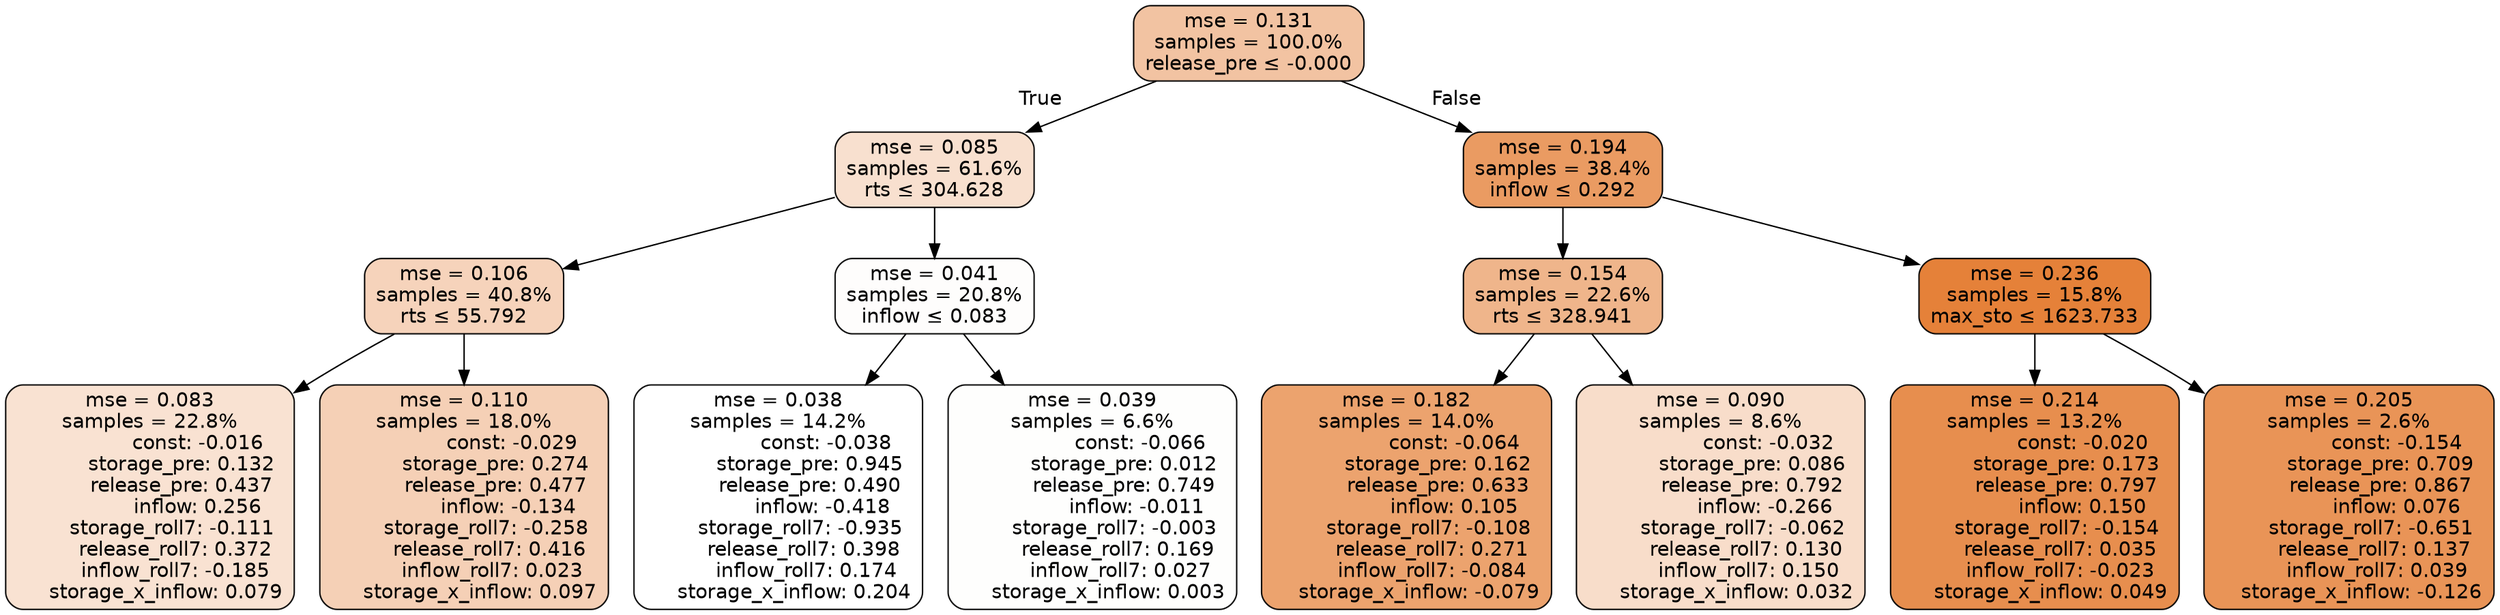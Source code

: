 digraph tree {
bgcolor="transparent"
node [shape=rectangle, style="filled, rounded", color="black", fontname=helvetica] ;
edge [fontname=helvetica] ;
	"0" [label="mse = 0.131
samples = 100.0%
release_pre &le; -0.000", fillcolor="#f2c3a2"]
	"1" [label="mse = 0.085
samples = 61.6%
rts &le; 304.628", fillcolor="#f8e0cf"]
	"2" [label="mse = 0.106
samples = 40.8%
rts &le; 55.792", fillcolor="#f6d3bb"]
	"3" [label="mse = 0.083
samples = 22.8%
               const: -0.016
          storage_pre: 0.132
          release_pre: 0.437
               inflow: 0.256
       storage_roll7: -0.111
        release_roll7: 0.372
        inflow_roll7: -0.185
     storage_x_inflow: 0.079", fillcolor="#f9e2d2"]
	"4" [label="mse = 0.110
samples = 18.0%
               const: -0.029
          storage_pre: 0.274
          release_pre: 0.477
              inflow: -0.134
       storage_roll7: -0.258
        release_roll7: 0.416
         inflow_roll7: 0.023
     storage_x_inflow: 0.097", fillcolor="#f5d0b6"]
	"5" [label="mse = 0.041
samples = 20.8%
inflow &le; 0.083", fillcolor="#fefdfc"]
	"6" [label="mse = 0.038
samples = 14.2%
               const: -0.038
          storage_pre: 0.945
          release_pre: 0.490
              inflow: -0.418
       storage_roll7: -0.935
        release_roll7: 0.398
         inflow_roll7: 0.174
     storage_x_inflow: 0.204", fillcolor="#ffffff"]
	"7" [label="mse = 0.039
samples = 6.6%
               const: -0.066
          storage_pre: 0.012
          release_pre: 0.749
              inflow: -0.011
       storage_roll7: -0.003
        release_roll7: 0.169
         inflow_roll7: 0.027
     storage_x_inflow: 0.003", fillcolor="#fefefd"]
	"8" [label="mse = 0.194
samples = 38.4%
inflow &le; 0.292", fillcolor="#ea9b62"]
	"9" [label="mse = 0.154
samples = 22.6%
rts &le; 328.941", fillcolor="#efb58b"]
	"10" [label="mse = 0.182
samples = 14.0%
               const: -0.064
          storage_pre: 0.162
          release_pre: 0.633
               inflow: 0.105
       storage_roll7: -0.108
        release_roll7: 0.271
        inflow_roll7: -0.084
    storage_x_inflow: -0.079", fillcolor="#eca36e"]
	"11" [label="mse = 0.090
samples = 8.6%
               const: -0.032
          storage_pre: 0.086
          release_pre: 0.792
              inflow: -0.266
       storage_roll7: -0.062
        release_roll7: 0.130
         inflow_roll7: 0.150
     storage_x_inflow: 0.032", fillcolor="#f8ddca"]
	"12" [label="mse = 0.236
samples = 15.8%
max_sto &le; 1623.733", fillcolor="#e58139"]
	"13" [label="mse = 0.214
samples = 13.2%
               const: -0.020
          storage_pre: 0.173
          release_pre: 0.797
               inflow: 0.150
       storage_roll7: -0.154
        release_roll7: 0.035
        inflow_roll7: -0.023
     storage_x_inflow: 0.049", fillcolor="#e78e4e"]
	"14" [label="mse = 0.205
samples = 2.6%
               const: -0.154
          storage_pre: 0.709
          release_pre: 0.867
               inflow: 0.076
       storage_roll7: -0.651
        release_roll7: 0.137
         inflow_roll7: 0.039
    storage_x_inflow: -0.126", fillcolor="#e99457"]

	"0" -> "1" [labeldistance=2.5, labelangle=45, headlabel="True"]
	"1" -> "2"
	"2" -> "3"
	"2" -> "4"
	"1" -> "5"
	"5" -> "6"
	"5" -> "7"
	"0" -> "8" [labeldistance=2.5, labelangle=-45, headlabel="False"]
	"8" -> "9"
	"9" -> "10"
	"9" -> "11"
	"8" -> "12"
	"12" -> "13"
	"12" -> "14"
}